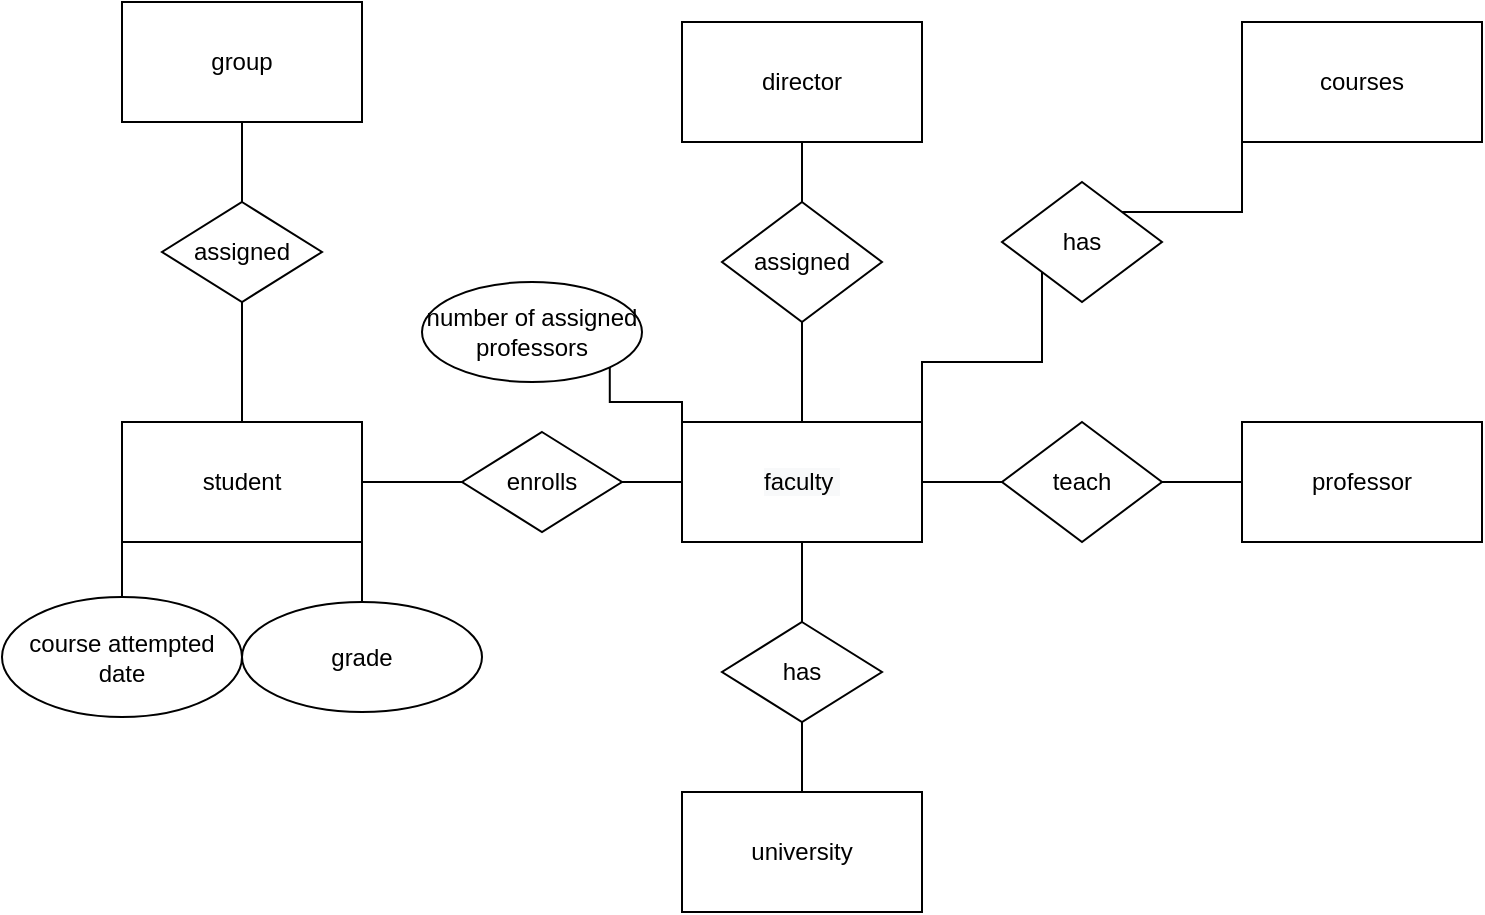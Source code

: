 <mxfile version="15.4.3" type="device"><diagram id="C5RBs43oDa-KdzZeNtuy" name="Page-1"><mxGraphModel dx="1008" dy="543" grid="1" gridSize="10" guides="1" tooltips="1" connect="1" arrows="1" fold="1" page="1" pageScale="1" pageWidth="827" pageHeight="1169" math="0" shadow="0"><root><mxCell id="WIyWlLk6GJQsqaUBKTNV-0"/><mxCell id="WIyWlLk6GJQsqaUBKTNV-1" parent="WIyWlLk6GJQsqaUBKTNV-0"/><mxCell id="zcHyUip3ATW-jafCKH-z-0" value="&#10;&#10;&lt;span style=&quot;color: rgb(0, 0, 0); font-family: helvetica; font-size: 12px; font-style: normal; font-weight: 400; letter-spacing: normal; text-align: center; text-indent: 0px; text-transform: none; word-spacing: 0px; background-color: rgb(248, 249, 250); display: inline; float: none;&quot;&gt;faculty&lt;span&gt;&amp;nbsp;&lt;/span&gt;&lt;/span&gt;&#10;&#10;" style="rounded=0;whiteSpace=wrap;html=1;" vertex="1" parent="WIyWlLk6GJQsqaUBKTNV-1"><mxGeometry x="360" y="370" width="120" height="60" as="geometry"/></mxCell><mxCell id="zcHyUip3ATW-jafCKH-z-1" value="university" style="rounded=0;whiteSpace=wrap;html=1;" vertex="1" parent="WIyWlLk6GJQsqaUBKTNV-1"><mxGeometry x="360" y="555" width="120" height="60" as="geometry"/></mxCell><mxCell id="zcHyUip3ATW-jafCKH-z-2" value="student" style="rounded=0;whiteSpace=wrap;html=1;" vertex="1" parent="WIyWlLk6GJQsqaUBKTNV-1"><mxGeometry x="80" y="370" width="120" height="60" as="geometry"/></mxCell><mxCell id="zcHyUip3ATW-jafCKH-z-3" value="professor" style="rounded=0;whiteSpace=wrap;html=1;" vertex="1" parent="WIyWlLk6GJQsqaUBKTNV-1"><mxGeometry x="640" y="370" width="120" height="60" as="geometry"/></mxCell><mxCell id="zcHyUip3ATW-jafCKH-z-25" value="group" style="rounded=0;whiteSpace=wrap;html=1;" vertex="1" parent="WIyWlLk6GJQsqaUBKTNV-1"><mxGeometry x="80" y="160" width="120" height="60" as="geometry"/></mxCell><mxCell id="zcHyUip3ATW-jafCKH-z-27" value="has" style="rhombus;whiteSpace=wrap;html=1;" vertex="1" parent="WIyWlLk6GJQsqaUBKTNV-1"><mxGeometry x="380" y="470" width="80" height="50" as="geometry"/></mxCell><mxCell id="zcHyUip3ATW-jafCKH-z-28" value="" style="endArrow=none;html=1;rounded=0;edgeStyle=orthogonalEdgeStyle;entryX=0.5;entryY=1;entryDx=0;entryDy=0;exitX=0.5;exitY=0;exitDx=0;exitDy=0;" edge="1" parent="WIyWlLk6GJQsqaUBKTNV-1" source="zcHyUip3ATW-jafCKH-z-27" target="zcHyUip3ATW-jafCKH-z-0"><mxGeometry width="50" height="50" relative="1" as="geometry"><mxPoint x="250" y="420" as="sourcePoint"/><mxPoint x="300" y="370" as="targetPoint"/></mxGeometry></mxCell><mxCell id="zcHyUip3ATW-jafCKH-z-29" value="" style="endArrow=none;html=1;rounded=0;edgeStyle=orthogonalEdgeStyle;entryX=0.5;entryY=1;entryDx=0;entryDy=0;exitX=0.5;exitY=0;exitDx=0;exitDy=0;" edge="1" parent="WIyWlLk6GJQsqaUBKTNV-1" source="zcHyUip3ATW-jafCKH-z-1" target="zcHyUip3ATW-jafCKH-z-27"><mxGeometry width="50" height="50" relative="1" as="geometry"><mxPoint x="250" y="420" as="sourcePoint"/><mxPoint x="300" y="370" as="targetPoint"/></mxGeometry></mxCell><mxCell id="zcHyUip3ATW-jafCKH-z-30" value="enrolls" style="rhombus;whiteSpace=wrap;html=1;" vertex="1" parent="WIyWlLk6GJQsqaUBKTNV-1"><mxGeometry x="250" y="375" width="80" height="50" as="geometry"/></mxCell><mxCell id="zcHyUip3ATW-jafCKH-z-31" value="" style="endArrow=none;html=1;rounded=0;edgeStyle=orthogonalEdgeStyle;exitX=1;exitY=0.5;exitDx=0;exitDy=0;entryX=0;entryY=0.5;entryDx=0;entryDy=0;" edge="1" parent="WIyWlLk6GJQsqaUBKTNV-1" source="zcHyUip3ATW-jafCKH-z-2" target="zcHyUip3ATW-jafCKH-z-30"><mxGeometry width="50" height="50" relative="1" as="geometry"><mxPoint x="250" y="420" as="sourcePoint"/><mxPoint x="300" y="370" as="targetPoint"/></mxGeometry></mxCell><mxCell id="zcHyUip3ATW-jafCKH-z-32" value="" style="endArrow=none;html=1;rounded=0;edgeStyle=orthogonalEdgeStyle;entryX=0;entryY=0.5;entryDx=0;entryDy=0;exitX=1;exitY=0.5;exitDx=0;exitDy=0;" edge="1" parent="WIyWlLk6GJQsqaUBKTNV-1" source="zcHyUip3ATW-jafCKH-z-30" target="zcHyUip3ATW-jafCKH-z-0"><mxGeometry width="50" height="50" relative="1" as="geometry"><mxPoint x="250" y="420" as="sourcePoint"/><mxPoint x="300" y="370" as="targetPoint"/></mxGeometry></mxCell><mxCell id="zcHyUip3ATW-jafCKH-z-33" value="assigned" style="rhombus;whiteSpace=wrap;html=1;" vertex="1" parent="WIyWlLk6GJQsqaUBKTNV-1"><mxGeometry x="100" y="260" width="80" height="50" as="geometry"/></mxCell><mxCell id="zcHyUip3ATW-jafCKH-z-34" value="" style="endArrow=none;html=1;rounded=0;edgeStyle=orthogonalEdgeStyle;entryX=0.5;entryY=1;entryDx=0;entryDy=0;exitX=0.5;exitY=0;exitDx=0;exitDy=0;" edge="1" parent="WIyWlLk6GJQsqaUBKTNV-1" source="zcHyUip3ATW-jafCKH-z-33" target="zcHyUip3ATW-jafCKH-z-25"><mxGeometry width="50" height="50" relative="1" as="geometry"><mxPoint x="250" y="420" as="sourcePoint"/><mxPoint x="300" y="370" as="targetPoint"/></mxGeometry></mxCell><mxCell id="zcHyUip3ATW-jafCKH-z-35" value="" style="endArrow=none;html=1;rounded=0;edgeStyle=orthogonalEdgeStyle;entryX=0.5;entryY=1;entryDx=0;entryDy=0;exitX=0.5;exitY=0;exitDx=0;exitDy=0;" edge="1" parent="WIyWlLk6GJQsqaUBKTNV-1" source="zcHyUip3ATW-jafCKH-z-2" target="zcHyUip3ATW-jafCKH-z-33"><mxGeometry width="50" height="50" relative="1" as="geometry"><mxPoint x="160" y="360" as="sourcePoint"/><mxPoint x="300" y="370" as="targetPoint"/></mxGeometry></mxCell><mxCell id="zcHyUip3ATW-jafCKH-z-36" value="director" style="rounded=0;whiteSpace=wrap;html=1;" vertex="1" parent="WIyWlLk6GJQsqaUBKTNV-1"><mxGeometry x="360" y="170" width="120" height="60" as="geometry"/></mxCell><mxCell id="zcHyUip3ATW-jafCKH-z-37" value="" style="endArrow=none;html=1;rounded=0;edgeStyle=orthogonalEdgeStyle;entryX=0.5;entryY=1;entryDx=0;entryDy=0;exitX=0.5;exitY=0;exitDx=0;exitDy=0;startArrow=none;" edge="1" parent="WIyWlLk6GJQsqaUBKTNV-1" source="zcHyUip3ATW-jafCKH-z-38" target="zcHyUip3ATW-jafCKH-z-36"><mxGeometry width="50" height="50" relative="1" as="geometry"><mxPoint x="220" y="340" as="sourcePoint"/><mxPoint x="270" y="290" as="targetPoint"/></mxGeometry></mxCell><mxCell id="zcHyUip3ATW-jafCKH-z-38" value="assigned" style="rhombus;whiteSpace=wrap;html=1;" vertex="1" parent="WIyWlLk6GJQsqaUBKTNV-1"><mxGeometry x="380" y="260" width="80" height="60" as="geometry"/></mxCell><mxCell id="zcHyUip3ATW-jafCKH-z-39" value="" style="endArrow=none;html=1;rounded=0;edgeStyle=orthogonalEdgeStyle;entryX=0.5;entryY=1;entryDx=0;entryDy=0;exitX=0.5;exitY=0;exitDx=0;exitDy=0;" edge="1" parent="WIyWlLk6GJQsqaUBKTNV-1" source="zcHyUip3ATW-jafCKH-z-0" target="zcHyUip3ATW-jafCKH-z-38"><mxGeometry width="50" height="50" relative="1" as="geometry"><mxPoint x="420" y="370" as="sourcePoint"/><mxPoint x="420" y="230" as="targetPoint"/></mxGeometry></mxCell><mxCell id="zcHyUip3ATW-jafCKH-z-40" value="" style="endArrow=none;html=1;rounded=0;edgeStyle=orthogonalEdgeStyle;entryX=0;entryY=0.5;entryDx=0;entryDy=0;exitX=1;exitY=0.5;exitDx=0;exitDy=0;startArrow=none;" edge="1" parent="WIyWlLk6GJQsqaUBKTNV-1" source="zcHyUip3ATW-jafCKH-z-41" target="zcHyUip3ATW-jafCKH-z-3"><mxGeometry width="50" height="50" relative="1" as="geometry"><mxPoint x="350" y="420" as="sourcePoint"/><mxPoint x="400" y="370" as="targetPoint"/></mxGeometry></mxCell><mxCell id="zcHyUip3ATW-jafCKH-z-41" value="teach" style="rhombus;whiteSpace=wrap;html=1;" vertex="1" parent="WIyWlLk6GJQsqaUBKTNV-1"><mxGeometry x="520" y="370" width="80" height="60" as="geometry"/></mxCell><mxCell id="zcHyUip3ATW-jafCKH-z-42" value="" style="endArrow=none;html=1;rounded=0;edgeStyle=orthogonalEdgeStyle;entryX=0;entryY=0.5;entryDx=0;entryDy=0;exitX=1;exitY=0.5;exitDx=0;exitDy=0;" edge="1" parent="WIyWlLk6GJQsqaUBKTNV-1" source="zcHyUip3ATW-jafCKH-z-0" target="zcHyUip3ATW-jafCKH-z-41"><mxGeometry width="50" height="50" relative="1" as="geometry"><mxPoint x="480" y="400" as="sourcePoint"/><mxPoint x="640" y="400" as="targetPoint"/></mxGeometry></mxCell><mxCell id="zcHyUip3ATW-jafCKH-z-43" value="courses" style="rounded=0;whiteSpace=wrap;html=1;" vertex="1" parent="WIyWlLk6GJQsqaUBKTNV-1"><mxGeometry x="640" y="170" width="120" height="60" as="geometry"/></mxCell><mxCell id="zcHyUip3ATW-jafCKH-z-44" value="" style="endArrow=none;html=1;rounded=0;edgeStyle=orthogonalEdgeStyle;entryX=0;entryY=1;entryDx=0;entryDy=0;exitX=1;exitY=0;exitDx=0;exitDy=0;startArrow=none;" edge="1" parent="WIyWlLk6GJQsqaUBKTNV-1" source="zcHyUip3ATW-jafCKH-z-45" target="zcHyUip3ATW-jafCKH-z-43"><mxGeometry width="50" height="50" relative="1" as="geometry"><mxPoint x="350" y="420" as="sourcePoint"/><mxPoint x="400" y="370" as="targetPoint"/></mxGeometry></mxCell><mxCell id="zcHyUip3ATW-jafCKH-z-45" value="has" style="rhombus;whiteSpace=wrap;html=1;" vertex="1" parent="WIyWlLk6GJQsqaUBKTNV-1"><mxGeometry x="520" y="250" width="80" height="60" as="geometry"/></mxCell><mxCell id="zcHyUip3ATW-jafCKH-z-46" value="" style="endArrow=none;html=1;rounded=0;edgeStyle=orthogonalEdgeStyle;entryX=0;entryY=1;entryDx=0;entryDy=0;exitX=1;exitY=0;exitDx=0;exitDy=0;" edge="1" parent="WIyWlLk6GJQsqaUBKTNV-1" source="zcHyUip3ATW-jafCKH-z-0" target="zcHyUip3ATW-jafCKH-z-45"><mxGeometry width="50" height="50" relative="1" as="geometry"><mxPoint x="480" y="370" as="sourcePoint"/><mxPoint x="640" y="230" as="targetPoint"/></mxGeometry></mxCell><mxCell id="zcHyUip3ATW-jafCKH-z-47" value="number of assigned professors" style="ellipse;whiteSpace=wrap;html=1;" vertex="1" parent="WIyWlLk6GJQsqaUBKTNV-1"><mxGeometry x="230" y="300" width="110" height="50" as="geometry"/></mxCell><mxCell id="zcHyUip3ATW-jafCKH-z-48" value="" style="endArrow=none;html=1;rounded=0;edgeStyle=orthogonalEdgeStyle;entryX=1;entryY=1;entryDx=0;entryDy=0;exitX=0;exitY=0;exitDx=0;exitDy=0;" edge="1" parent="WIyWlLk6GJQsqaUBKTNV-1" source="zcHyUip3ATW-jafCKH-z-0" target="zcHyUip3ATW-jafCKH-z-47"><mxGeometry width="50" height="50" relative="1" as="geometry"><mxPoint x="460" y="420" as="sourcePoint"/><mxPoint x="510" y="370" as="targetPoint"/></mxGeometry></mxCell><mxCell id="zcHyUip3ATW-jafCKH-z-49" value="grade" style="ellipse;whiteSpace=wrap;html=1;" vertex="1" parent="WIyWlLk6GJQsqaUBKTNV-1"><mxGeometry x="140" y="460" width="120" height="55" as="geometry"/></mxCell><mxCell id="zcHyUip3ATW-jafCKH-z-50" value="course attempted date" style="ellipse;whiteSpace=wrap;html=1;" vertex="1" parent="WIyWlLk6GJQsqaUBKTNV-1"><mxGeometry x="20" y="457.5" width="120" height="60" as="geometry"/></mxCell><mxCell id="zcHyUip3ATW-jafCKH-z-51" value="" style="endArrow=none;html=1;rounded=0;edgeStyle=orthogonalEdgeStyle;entryX=0;entryY=1;entryDx=0;entryDy=0;exitX=0.5;exitY=0;exitDx=0;exitDy=0;" edge="1" parent="WIyWlLk6GJQsqaUBKTNV-1" source="zcHyUip3ATW-jafCKH-z-50" target="zcHyUip3ATW-jafCKH-z-2"><mxGeometry width="50" height="50" relative="1" as="geometry"><mxPoint x="460" y="410" as="sourcePoint"/><mxPoint x="510" y="360" as="targetPoint"/></mxGeometry></mxCell><mxCell id="zcHyUip3ATW-jafCKH-z-52" value="" style="endArrow=none;html=1;rounded=0;edgeStyle=orthogonalEdgeStyle;entryX=1;entryY=1;entryDx=0;entryDy=0;exitX=0.5;exitY=0;exitDx=0;exitDy=0;" edge="1" parent="WIyWlLk6GJQsqaUBKTNV-1" source="zcHyUip3ATW-jafCKH-z-49" target="zcHyUip3ATW-jafCKH-z-2"><mxGeometry width="50" height="50" relative="1" as="geometry"><mxPoint x="460" y="410" as="sourcePoint"/><mxPoint x="510" y="360" as="targetPoint"/></mxGeometry></mxCell></root></mxGraphModel></diagram></mxfile>